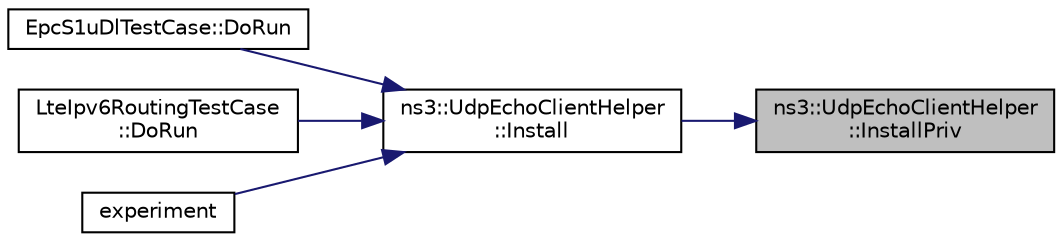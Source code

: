 digraph "ns3::UdpEchoClientHelper::InstallPriv"
{
 // LATEX_PDF_SIZE
  edge [fontname="Helvetica",fontsize="10",labelfontname="Helvetica",labelfontsize="10"];
  node [fontname="Helvetica",fontsize="10",shape=record];
  rankdir="RL";
  Node1 [label="ns3::UdpEchoClientHelper\l::InstallPriv",height=0.2,width=0.4,color="black", fillcolor="grey75", style="filled", fontcolor="black",tooltip="Install an ns3::UdpEchoClient on the node configured with all the attributes set with SetAttribute."];
  Node1 -> Node2 [dir="back",color="midnightblue",fontsize="10",style="solid",fontname="Helvetica"];
  Node2 [label="ns3::UdpEchoClientHelper\l::Install",height=0.2,width=0.4,color="black", fillcolor="white", style="filled",URL="$classns3_1_1_udp_echo_client_helper.html#a1ce17f95793ba47428c1f2740937f1be",tooltip="Create a udp echo client application on the specified node."];
  Node2 -> Node3 [dir="back",color="midnightblue",fontsize="10",style="solid",fontname="Helvetica"];
  Node3 [label="EpcS1uDlTestCase::DoRun",height=0.2,width=0.4,color="black", fillcolor="white", style="filled",URL="$class_epc_s1u_dl_test_case.html#a2ac9313672e6c5e2a5a33f98a77ffec2",tooltip="Implementation to actually run this TestCase."];
  Node2 -> Node4 [dir="back",color="midnightblue",fontsize="10",style="solid",fontname="Helvetica"];
  Node4 [label="LteIpv6RoutingTestCase\l::DoRun",height=0.2,width=0.4,color="black", fillcolor="white", style="filled",URL="$class_lte_ipv6_routing_test_case.html#a346533727aeb404f4eef06a2a8c41d5d",tooltip="Implementation to actually run this TestCase."];
  Node2 -> Node5 [dir="back",color="midnightblue",fontsize="10",style="solid",fontname="Helvetica"];
  Node5 [label="experiment",height=0.2,width=0.4,color="black", fillcolor="white", style="filled",URL="$wifi-hidden-terminal_8cc.html#a4d9a43e69370abe646152c76678d24ed",tooltip="Run single 10 seconds experiment."];
}
